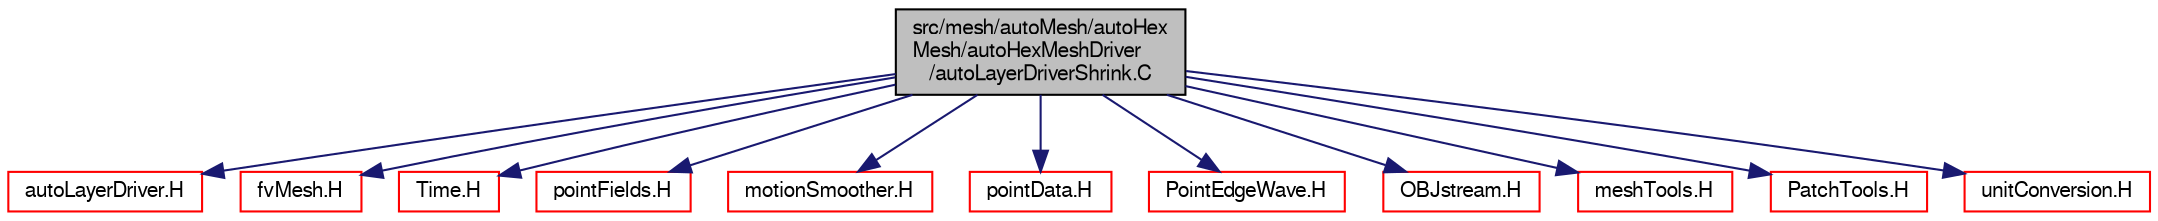 digraph "src/mesh/autoMesh/autoHexMesh/autoHexMeshDriver/autoLayerDriverShrink.C"
{
  bgcolor="transparent";
  edge [fontname="FreeSans",fontsize="10",labelfontname="FreeSans",labelfontsize="10"];
  node [fontname="FreeSans",fontsize="10",shape=record];
  Node0 [label="src/mesh/autoMesh/autoHex\lMesh/autoHexMeshDriver\l/autoLayerDriverShrink.C",height=0.2,width=0.4,color="black", fillcolor="grey75", style="filled", fontcolor="black"];
  Node0 -> Node1 [color="midnightblue",fontsize="10",style="solid",fontname="FreeSans"];
  Node1 [label="autoLayerDriver.H",height=0.2,width=0.4,color="red",URL="$a06836.html"];
  Node0 -> Node213 [color="midnightblue",fontsize="10",style="solid",fontname="FreeSans"];
  Node213 [label="fvMesh.H",height=0.2,width=0.4,color="red",URL="$a03533.html"];
  Node0 -> Node283 [color="midnightblue",fontsize="10",style="solid",fontname="FreeSans"];
  Node283 [label="Time.H",height=0.2,width=0.4,color="red",URL="$a09311.html"];
  Node0 -> Node304 [color="midnightblue",fontsize="10",style="solid",fontname="FreeSans"];
  Node304 [label="pointFields.H",height=0.2,width=0.4,color="red",URL="$a09881.html"];
  Node0 -> Node340 [color="midnightblue",fontsize="10",style="solid",fontname="FreeSans"];
  Node340 [label="motionSmoother.H",height=0.2,width=0.4,color="red",URL="$a00578.html"];
  Node0 -> Node343 [color="midnightblue",fontsize="10",style="solid",fontname="FreeSans"];
  Node343 [label="pointData.H",height=0.2,width=0.4,color="red",URL="$a06869.html"];
  Node0 -> Node349 [color="midnightblue",fontsize="10",style="solid",fontname="FreeSans"];
  Node349 [label="PointEdgeWave.H",height=0.2,width=0.4,color="red",URL="$a07232.html"];
  Node0 -> Node350 [color="midnightblue",fontsize="10",style="solid",fontname="FreeSans"];
  Node350 [label="OBJstream.H",height=0.2,width=0.4,color="red",URL="$a15128.html"];
  Node0 -> Node359 [color="midnightblue",fontsize="10",style="solid",fontname="FreeSans"];
  Node359 [label="meshTools.H",height=0.2,width=0.4,color="red",URL="$a07670.html"];
  Node0 -> Node360 [color="midnightblue",fontsize="10",style="solid",fontname="FreeSans"];
  Node360 [label="PatchTools.H",height=0.2,width=0.4,color="red",URL="$a11852.html"];
  Node0 -> Node361 [color="midnightblue",fontsize="10",style="solid",fontname="FreeSans"];
  Node361 [label="unitConversion.H",height=0.2,width=0.4,color="red",URL="$a10280.html",tooltip="Unit conversion functions. "];
}
